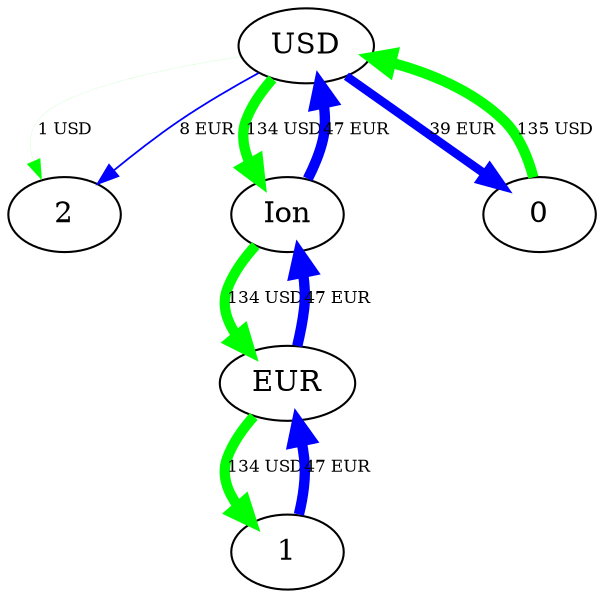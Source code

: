 digraph {
	USD -> 2 [label="1 USD" color=green fontsize=8.0 penwidth=0.037037037037 weight="defaultdict(<type 'int'>, {'USD': 1, 'EUR': 8})"]
	USD -> 2 [label="8 EUR" color=blue fontsize=8.0 penwidth=0.851063829787 weight="defaultdict(<type 'int'>, {'USD': 1, 'EUR': 8})"]
	USD -> Ion [label="134 USD" color=green fontsize=8.0 penwidth=4.96296296296 weight="defaultdict(<type 'int'>, {'USD': 134})"]
	EUR -> 1 [label="134 USD" color=green fontsize=8.0 penwidth=4.96296296296 weight="defaultdict(<type 'int'>, {'USD': 134})"]
	USD -> 0 [label="39 EUR" color=blue fontsize=8.0 penwidth=4.14893617021 weight="defaultdict(<type 'int'>, {'EUR': 39})"]
	Ion -> EUR [label="134 USD" color=green fontsize=8.0 penwidth=4.96296296296 weight="defaultdict(<type 'int'>, {'USD': 134})"]
	Ion -> USD [label="47 EUR" color=blue fontsize=8.0 penwidth=5.0 weight="defaultdict(<type 'int'>, {'EUR': 47})"]
	0 -> USD [label="135 USD" color=green fontsize=8.0 penwidth=5.0 weight="defaultdict(<type 'int'>, {'USD': 135})"]
	EUR -> Ion [label="47 EUR" color=blue fontsize=8.0 penwidth=5.0 weight="defaultdict(<type 'int'>, {'EUR': 47})"]
	1 -> EUR [label="47 EUR" color=blue fontsize=8.0 penwidth=5.0 weight="defaultdict(<type 'int'>, {'EUR': 47})"]
}

